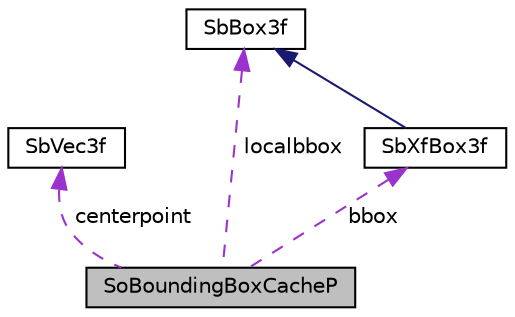 digraph "SoBoundingBoxCacheP"
{
 // LATEX_PDF_SIZE
  edge [fontname="Helvetica",fontsize="10",labelfontname="Helvetica",labelfontsize="10"];
  node [fontname="Helvetica",fontsize="10",shape=record];
  Node1 [label="SoBoundingBoxCacheP",height=0.2,width=0.4,color="black", fillcolor="grey75", style="filled", fontcolor="black",tooltip=" "];
  Node2 -> Node1 [dir="back",color="darkorchid3",fontsize="10",style="dashed",label=" centerpoint" ,fontname="Helvetica"];
  Node2 [label="SbVec3f",height=0.2,width=0.4,color="black", fillcolor="white", style="filled",URL="$classSbVec3f.html",tooltip="The SbVec3f class is a 3 dimensional vector with floating point coordinates."];
  Node3 -> Node1 [dir="back",color="darkorchid3",fontsize="10",style="dashed",label=" bbox" ,fontname="Helvetica"];
  Node3 [label="SbXfBox3f",height=0.2,width=0.4,color="black", fillcolor="white", style="filled",URL="$classSbXfBox3f.html",tooltip="The SbXfBox3f class is a 3 dimensional box with floating point coordinates and an attached transforma..."];
  Node4 -> Node3 [dir="back",color="midnightblue",fontsize="10",style="solid",fontname="Helvetica"];
  Node4 [label="SbBox3f",height=0.2,width=0.4,color="black", fillcolor="white", style="filled",URL="$classSbBox3f.html",tooltip="The SbBox3f class is an abstraction for an axis aligned 3 dimensional box."];
  Node4 -> Node1 [dir="back",color="darkorchid3",fontsize="10",style="dashed",label=" localbbox" ,fontname="Helvetica"];
}
